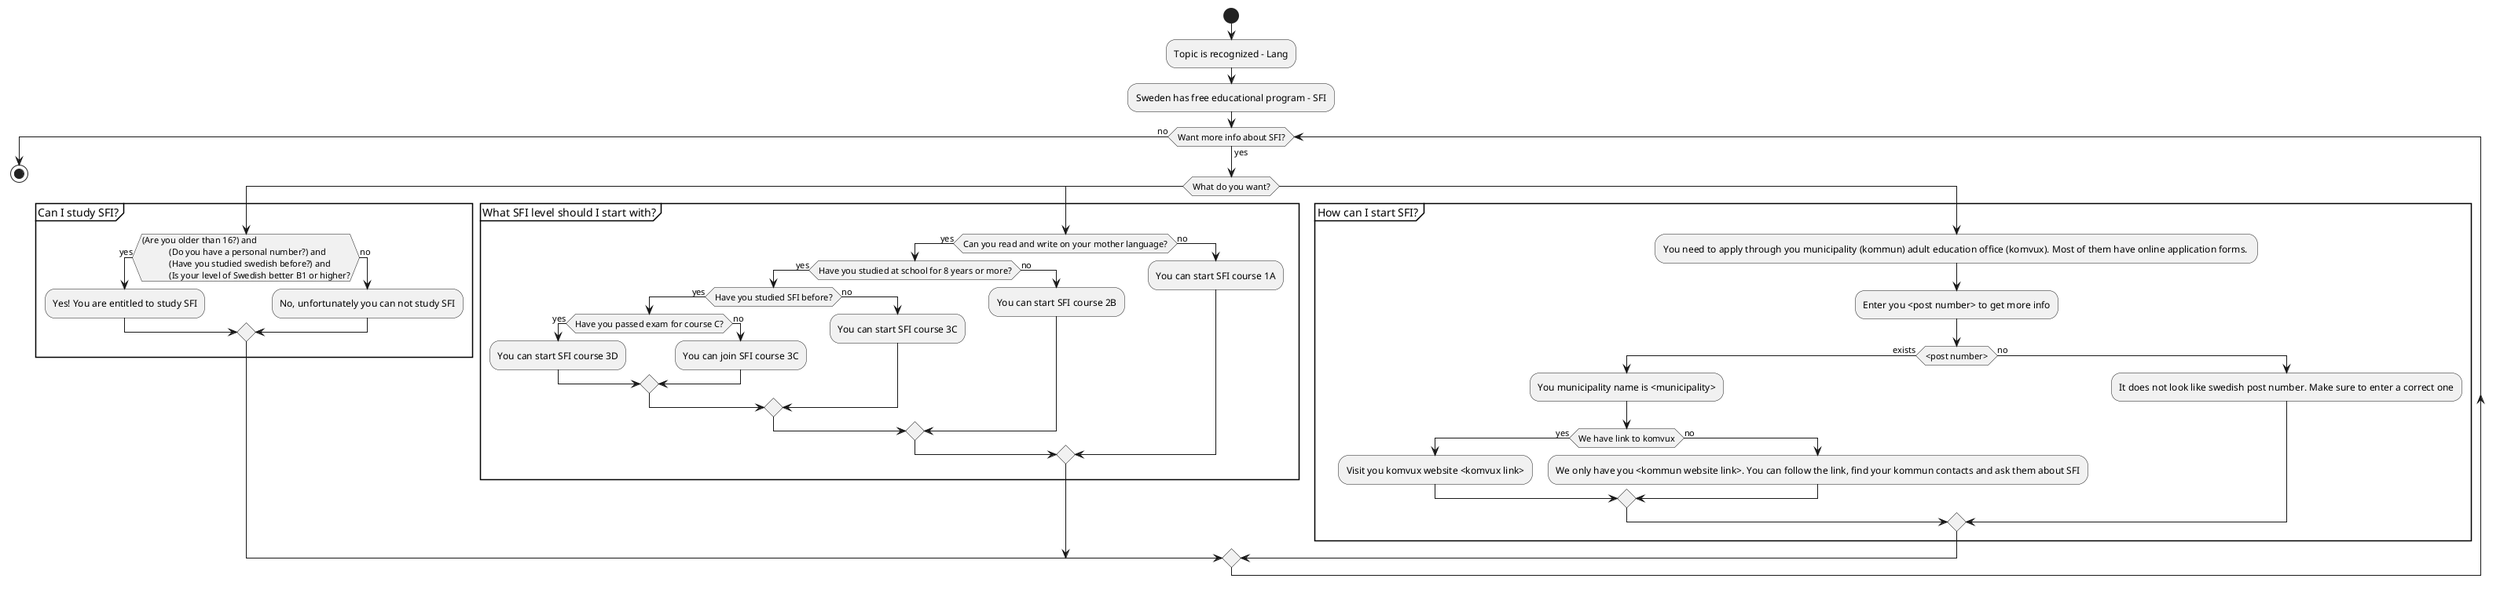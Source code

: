 
@startuml

start
:Topic is recognized - Lang;
:Sweden has free educational program - SFI;
while (Want more info about SFI?) is (yes)
    switch (What do you want?)
    case ()
        group Can I study SFI?
            if ((Are you older than 16?) and
            (Do you have a personal number?) and
            (Have you studied swedish before?) and
            (Is your level of Swedish better B1 or higher?) then (yes)
                :Yes! You are entitled to study SFI;
            else (no)
                :No, unfortunately you can not study SFI;
            endif
        end group
    case ()
        group What SFI level should I start with?
            if (Can you read and write on your mother language?) then (yes)
                if (Have you studied at school for 8 years or more?) then (yes)
                    if (Have you studied SFI before?) then (yes)
                        if (Have you passed exam for course C?) then (yes)
                            :You can start SFI course 3D;
                        else (no)
                            :You can join SFI course 3C;
                        endif
                    else (no)
                        :You can start SFI course 3C;
                    endif
                else (no)
                    :You can start SFI course 2B;
                endif
            else (no)
                :You can start SFI course 1A;
            endif
        end group

    case ()
        group How can I start SFI?
            :You need to apply through you municipality (kommun) adult education office (komvux). Most of them have online application forms. ;
            :Enter you <post number> to get more info;
            if (<post number>) then (exists)
                :You municipality name is <municipality>;
                if (We have link to komvux) then (yes)
                    :Visit you komvux website <komvux link>;
                else (no)
                    :We only have you <kommun website link>. You can follow the link, find your kommun contacts and ask them about SFI;
                endif
            else (no)
                :It does not look like swedish post number. Make sure to enter a correct one;
            endif
        end group
    endswitch
endwhile (no)
stop
@enduml

